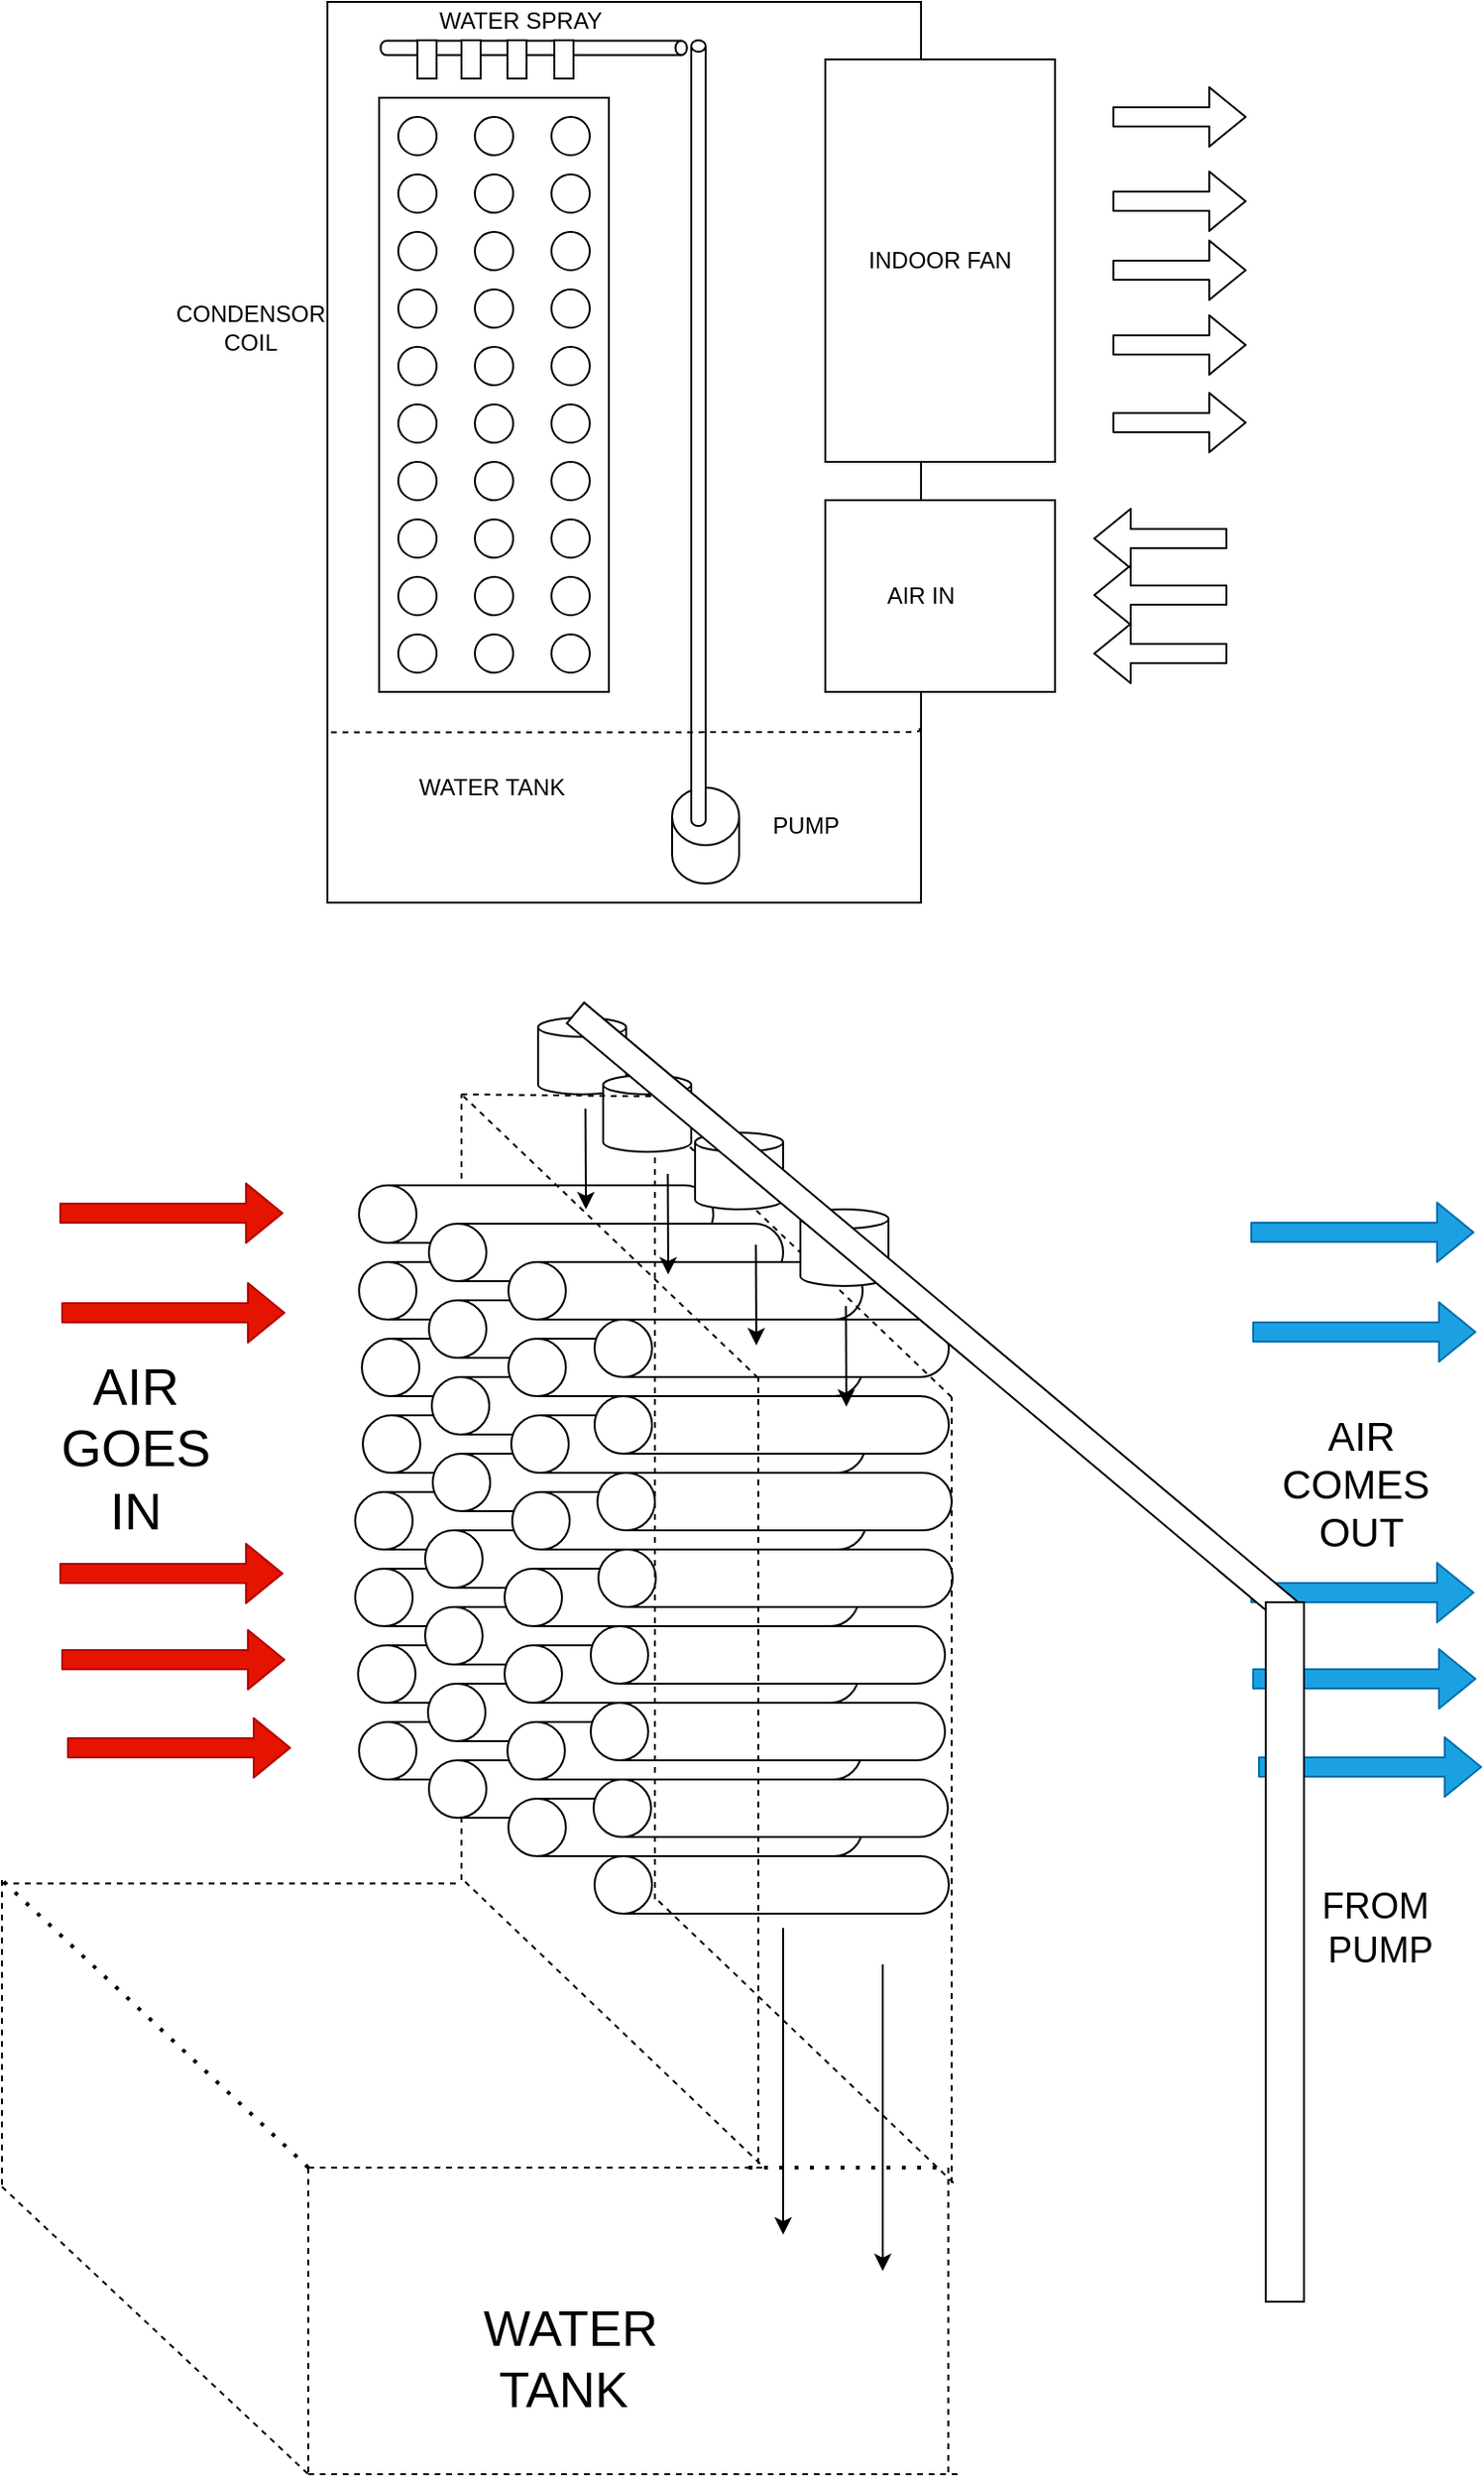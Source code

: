 <mxfile version="14.5.8" type="github">
  <diagram id="AyqP90zpoqItvcZnWmW6" name="Page-1">
    <mxGraphModel dx="1117" dy="799" grid="1" gridSize="10" guides="1" tooltips="1" connect="1" arrows="1" fold="1" page="1" pageScale="1" pageWidth="850" pageHeight="1100" math="0" shadow="0">
      <root>
        <mxCell id="0" />
        <mxCell id="1" parent="0" />
        <mxCell id="FmSPM2KVEhR57PtNCctB-158" value="" style="shape=flexArrow;endArrow=classic;html=1;fillColor=#1ba1e2;strokeColor=#006EAF;" edge="1" parent="1">
          <mxGeometry width="50" height="50" relative="1" as="geometry">
            <mxPoint x="692" y="712.0" as="sourcePoint" />
            <mxPoint x="809" y="712.0" as="targetPoint" />
          </mxGeometry>
        </mxCell>
        <mxCell id="FmSPM2KVEhR57PtNCctB-159" value="" style="shape=flexArrow;endArrow=classic;html=1;fillColor=#1ba1e2;strokeColor=#006EAF;" edge="1" parent="1">
          <mxGeometry width="50" height="50" relative="1" as="geometry">
            <mxPoint x="693" y="764.0" as="sourcePoint" />
            <mxPoint x="810" y="764.0" as="targetPoint" />
          </mxGeometry>
        </mxCell>
        <mxCell id="FmSPM2KVEhR57PtNCctB-160" value="" style="shape=flexArrow;endArrow=classic;html=1;fillColor=#1ba1e2;strokeColor=#006EAF;" edge="1" parent="1">
          <mxGeometry width="50" height="50" relative="1" as="geometry">
            <mxPoint x="692" y="900.0" as="sourcePoint" />
            <mxPoint x="809" y="900.0" as="targetPoint" />
          </mxGeometry>
        </mxCell>
        <mxCell id="FmSPM2KVEhR57PtNCctB-161" value="" style="shape=flexArrow;endArrow=classic;html=1;fillColor=#1ba1e2;strokeColor=#006EAF;" edge="1" parent="1">
          <mxGeometry width="50" height="50" relative="1" as="geometry">
            <mxPoint x="693" y="945.0" as="sourcePoint" />
            <mxPoint x="810" y="945.0" as="targetPoint" />
          </mxGeometry>
        </mxCell>
        <mxCell id="FmSPM2KVEhR57PtNCctB-162" value="" style="shape=flexArrow;endArrow=classic;html=1;fillColor=#1ba1e2;strokeColor=#006EAF;" edge="1" parent="1">
          <mxGeometry width="50" height="50" relative="1" as="geometry">
            <mxPoint x="696" y="991.0" as="sourcePoint" />
            <mxPoint x="813" y="991.0" as="targetPoint" />
          </mxGeometry>
        </mxCell>
        <mxCell id="FmSPM2KVEhR57PtNCctB-136" value="" style="endArrow=none;dashed=1;html=1;" edge="1" parent="1">
          <mxGeometry width="50" height="50" relative="1" as="geometry">
            <mxPoint x="280" y="1050" as="sourcePoint" />
            <mxPoint x="280" y="640" as="targetPoint" />
          </mxGeometry>
        </mxCell>
        <mxCell id="FmSPM2KVEhR57PtNCctB-103" value="" style="shape=cylinder3;whiteSpace=wrap;html=1;boundedLbl=1;backgroundOutline=1;size=15;rotation=-90;" vertex="1" parent="1">
          <mxGeometry x="304" y="610" width="30" height="185" as="geometry" />
        </mxCell>
        <mxCell id="FmSPM2KVEhR57PtNCctB-80" value="" style="rounded=0;whiteSpace=wrap;html=1;" vertex="1" parent="1">
          <mxGeometry x="247" y="90" width="10" height="20" as="geometry" />
        </mxCell>
        <mxCell id="FmSPM2KVEhR57PtNCctB-75" value="" style="rounded=0;whiteSpace=wrap;html=1;" vertex="1" parent="1">
          <mxGeometry x="210" y="70" width="310" height="470" as="geometry" />
        </mxCell>
        <mxCell id="FmSPM2KVEhR57PtNCctB-38" value="" style="group" vertex="1" connectable="0" parent="1">
          <mxGeometry x="237" y="120" width="193" height="340" as="geometry" />
        </mxCell>
        <mxCell id="FmSPM2KVEhR57PtNCctB-1" value="" style="rounded=0;whiteSpace=wrap;html=1;" vertex="1" parent="FmSPM2KVEhR57PtNCctB-38">
          <mxGeometry width="120" height="310" as="geometry" />
        </mxCell>
        <mxCell id="FmSPM2KVEhR57PtNCctB-2" value="" style="ellipse;whiteSpace=wrap;html=1;aspect=fixed;" vertex="1" parent="FmSPM2KVEhR57PtNCctB-38">
          <mxGeometry x="10" y="10" width="20" height="20" as="geometry" />
        </mxCell>
        <mxCell id="FmSPM2KVEhR57PtNCctB-3" value="" style="ellipse;whiteSpace=wrap;html=1;aspect=fixed;" vertex="1" parent="FmSPM2KVEhR57PtNCctB-38">
          <mxGeometry x="50" y="10" width="20" height="20" as="geometry" />
        </mxCell>
        <mxCell id="FmSPM2KVEhR57PtNCctB-4" value="" style="ellipse;whiteSpace=wrap;html=1;aspect=fixed;" vertex="1" parent="FmSPM2KVEhR57PtNCctB-38">
          <mxGeometry x="90" y="10" width="20" height="20" as="geometry" />
        </mxCell>
        <mxCell id="FmSPM2KVEhR57PtNCctB-5" value="" style="ellipse;whiteSpace=wrap;html=1;aspect=fixed;" vertex="1" parent="FmSPM2KVEhR57PtNCctB-38">
          <mxGeometry x="10" y="40" width="20" height="20" as="geometry" />
        </mxCell>
        <mxCell id="FmSPM2KVEhR57PtNCctB-6" value="" style="ellipse;whiteSpace=wrap;html=1;aspect=fixed;" vertex="1" parent="FmSPM2KVEhR57PtNCctB-38">
          <mxGeometry x="50" y="40" width="20" height="20" as="geometry" />
        </mxCell>
        <mxCell id="FmSPM2KVEhR57PtNCctB-7" value="" style="ellipse;whiteSpace=wrap;html=1;aspect=fixed;" vertex="1" parent="FmSPM2KVEhR57PtNCctB-38">
          <mxGeometry x="90" y="40" width="20" height="20" as="geometry" />
        </mxCell>
        <mxCell id="FmSPM2KVEhR57PtNCctB-8" value="" style="ellipse;whiteSpace=wrap;html=1;aspect=fixed;" vertex="1" parent="FmSPM2KVEhR57PtNCctB-38">
          <mxGeometry x="10" y="70" width="20" height="20" as="geometry" />
        </mxCell>
        <mxCell id="FmSPM2KVEhR57PtNCctB-9" value="" style="ellipse;whiteSpace=wrap;html=1;aspect=fixed;" vertex="1" parent="FmSPM2KVEhR57PtNCctB-38">
          <mxGeometry x="50" y="70" width="20" height="20" as="geometry" />
        </mxCell>
        <mxCell id="FmSPM2KVEhR57PtNCctB-10" value="" style="ellipse;whiteSpace=wrap;html=1;aspect=fixed;" vertex="1" parent="FmSPM2KVEhR57PtNCctB-38">
          <mxGeometry x="90" y="70" width="20" height="20" as="geometry" />
        </mxCell>
        <mxCell id="FmSPM2KVEhR57PtNCctB-11" value="" style="ellipse;whiteSpace=wrap;html=1;aspect=fixed;" vertex="1" parent="FmSPM2KVEhR57PtNCctB-38">
          <mxGeometry x="10" y="100" width="20" height="20" as="geometry" />
        </mxCell>
        <mxCell id="FmSPM2KVEhR57PtNCctB-12" value="" style="ellipse;whiteSpace=wrap;html=1;aspect=fixed;" vertex="1" parent="FmSPM2KVEhR57PtNCctB-38">
          <mxGeometry x="50" y="100" width="20" height="20" as="geometry" />
        </mxCell>
        <mxCell id="FmSPM2KVEhR57PtNCctB-13" value="" style="ellipse;whiteSpace=wrap;html=1;aspect=fixed;" vertex="1" parent="FmSPM2KVEhR57PtNCctB-38">
          <mxGeometry x="90" y="100" width="20" height="20" as="geometry" />
        </mxCell>
        <mxCell id="FmSPM2KVEhR57PtNCctB-14" value="" style="ellipse;whiteSpace=wrap;html=1;aspect=fixed;" vertex="1" parent="FmSPM2KVEhR57PtNCctB-38">
          <mxGeometry x="10" y="130" width="20" height="20" as="geometry" />
        </mxCell>
        <mxCell id="FmSPM2KVEhR57PtNCctB-15" value="" style="ellipse;whiteSpace=wrap;html=1;aspect=fixed;" vertex="1" parent="FmSPM2KVEhR57PtNCctB-38">
          <mxGeometry x="50" y="130" width="20" height="20" as="geometry" />
        </mxCell>
        <mxCell id="FmSPM2KVEhR57PtNCctB-16" value="" style="ellipse;whiteSpace=wrap;html=1;aspect=fixed;" vertex="1" parent="FmSPM2KVEhR57PtNCctB-38">
          <mxGeometry x="90" y="130" width="20" height="20" as="geometry" />
        </mxCell>
        <mxCell id="FmSPM2KVEhR57PtNCctB-17" value="" style="ellipse;whiteSpace=wrap;html=1;aspect=fixed;" vertex="1" parent="FmSPM2KVEhR57PtNCctB-38">
          <mxGeometry x="10" y="160" width="20" height="20" as="geometry" />
        </mxCell>
        <mxCell id="FmSPM2KVEhR57PtNCctB-18" value="" style="ellipse;whiteSpace=wrap;html=1;aspect=fixed;" vertex="1" parent="FmSPM2KVEhR57PtNCctB-38">
          <mxGeometry x="50" y="160" width="20" height="20" as="geometry" />
        </mxCell>
        <mxCell id="FmSPM2KVEhR57PtNCctB-19" value="" style="ellipse;whiteSpace=wrap;html=1;aspect=fixed;" vertex="1" parent="FmSPM2KVEhR57PtNCctB-38">
          <mxGeometry x="90" y="160" width="20" height="20" as="geometry" />
        </mxCell>
        <mxCell id="FmSPM2KVEhR57PtNCctB-20" value="" style="ellipse;whiteSpace=wrap;html=1;aspect=fixed;" vertex="1" parent="FmSPM2KVEhR57PtNCctB-38">
          <mxGeometry x="10" y="190" width="20" height="20" as="geometry" />
        </mxCell>
        <mxCell id="FmSPM2KVEhR57PtNCctB-21" value="" style="ellipse;whiteSpace=wrap;html=1;aspect=fixed;" vertex="1" parent="FmSPM2KVEhR57PtNCctB-38">
          <mxGeometry x="50" y="190" width="20" height="20" as="geometry" />
        </mxCell>
        <mxCell id="FmSPM2KVEhR57PtNCctB-22" value="" style="ellipse;whiteSpace=wrap;html=1;aspect=fixed;" vertex="1" parent="FmSPM2KVEhR57PtNCctB-38">
          <mxGeometry x="90" y="190" width="20" height="20" as="geometry" />
        </mxCell>
        <mxCell id="FmSPM2KVEhR57PtNCctB-23" value="" style="ellipse;whiteSpace=wrap;html=1;aspect=fixed;" vertex="1" parent="FmSPM2KVEhR57PtNCctB-38">
          <mxGeometry x="10" y="220" width="20" height="20" as="geometry" />
        </mxCell>
        <mxCell id="FmSPM2KVEhR57PtNCctB-24" value="" style="ellipse;whiteSpace=wrap;html=1;aspect=fixed;" vertex="1" parent="FmSPM2KVEhR57PtNCctB-38">
          <mxGeometry x="50" y="220" width="20" height="20" as="geometry" />
        </mxCell>
        <mxCell id="FmSPM2KVEhR57PtNCctB-25" value="" style="ellipse;whiteSpace=wrap;html=1;aspect=fixed;" vertex="1" parent="FmSPM2KVEhR57PtNCctB-38">
          <mxGeometry x="90" y="220" width="20" height="20" as="geometry" />
        </mxCell>
        <mxCell id="FmSPM2KVEhR57PtNCctB-26" value="" style="ellipse;whiteSpace=wrap;html=1;aspect=fixed;" vertex="1" parent="FmSPM2KVEhR57PtNCctB-38">
          <mxGeometry x="10" y="250" width="20" height="20" as="geometry" />
        </mxCell>
        <mxCell id="FmSPM2KVEhR57PtNCctB-27" value="" style="ellipse;whiteSpace=wrap;html=1;aspect=fixed;" vertex="1" parent="FmSPM2KVEhR57PtNCctB-38">
          <mxGeometry x="50" y="250" width="20" height="20" as="geometry" />
        </mxCell>
        <mxCell id="FmSPM2KVEhR57PtNCctB-28" value="" style="ellipse;whiteSpace=wrap;html=1;aspect=fixed;" vertex="1" parent="FmSPM2KVEhR57PtNCctB-38">
          <mxGeometry x="90" y="250" width="20" height="20" as="geometry" />
        </mxCell>
        <mxCell id="FmSPM2KVEhR57PtNCctB-29" value="" style="ellipse;whiteSpace=wrap;html=1;aspect=fixed;" vertex="1" parent="FmSPM2KVEhR57PtNCctB-38">
          <mxGeometry x="10" y="280" width="20" height="20" as="geometry" />
        </mxCell>
        <mxCell id="FmSPM2KVEhR57PtNCctB-30" value="" style="ellipse;whiteSpace=wrap;html=1;aspect=fixed;" vertex="1" parent="FmSPM2KVEhR57PtNCctB-38">
          <mxGeometry x="50" y="280" width="20" height="20" as="geometry" />
        </mxCell>
        <mxCell id="FmSPM2KVEhR57PtNCctB-31" value="" style="ellipse;whiteSpace=wrap;html=1;aspect=fixed;" vertex="1" parent="FmSPM2KVEhR57PtNCctB-38">
          <mxGeometry x="90" y="280" width="20" height="20" as="geometry" />
        </mxCell>
        <mxCell id="FmSPM2KVEhR57PtNCctB-76" value="" style="shape=cylinder3;whiteSpace=wrap;html=1;boundedLbl=1;backgroundOutline=1;size=15;" vertex="1" parent="1">
          <mxGeometry x="390" y="480" width="35" height="50" as="geometry" />
        </mxCell>
        <mxCell id="FmSPM2KVEhR57PtNCctB-77" value="" style="shape=cylinder3;whiteSpace=wrap;html=1;boundedLbl=1;backgroundOutline=1;size=3;" vertex="1" parent="1">
          <mxGeometry x="400" y="90" width="7.5" height="410" as="geometry" />
        </mxCell>
        <mxCell id="FmSPM2KVEhR57PtNCctB-78" value="" style="shape=cylinder3;whiteSpace=wrap;html=1;boundedLbl=1;backgroundOutline=1;size=3;rotation=90;" vertex="1" parent="1">
          <mxGeometry x="314" y="14" width="7.5" height="160" as="geometry" />
        </mxCell>
        <mxCell id="FmSPM2KVEhR57PtNCctB-79" value="" style="endArrow=none;dashed=1;html=1;exitX=0.006;exitY=0.811;exitDx=0;exitDy=0;exitPerimeter=0;entryX=0.997;entryY=0.806;entryDx=0;entryDy=0;entryPerimeter=0;" edge="1" parent="1" source="FmSPM2KVEhR57PtNCctB-75" target="FmSPM2KVEhR57PtNCctB-75">
          <mxGeometry width="50" height="50" relative="1" as="geometry">
            <mxPoint x="360" y="310" as="sourcePoint" />
            <mxPoint x="410" y="260" as="targetPoint" />
            <Array as="points">
              <mxPoint x="520" y="451" />
            </Array>
          </mxGeometry>
        </mxCell>
        <mxCell id="FmSPM2KVEhR57PtNCctB-81" value="" style="rounded=0;whiteSpace=wrap;html=1;" vertex="1" parent="1">
          <mxGeometry x="257" y="90" width="10" height="20" as="geometry" />
        </mxCell>
        <mxCell id="FmSPM2KVEhR57PtNCctB-82" value="" style="rounded=0;whiteSpace=wrap;html=1;" vertex="1" parent="1">
          <mxGeometry x="280" y="90" width="10" height="20" as="geometry" />
        </mxCell>
        <mxCell id="FmSPM2KVEhR57PtNCctB-83" value="" style="rounded=0;whiteSpace=wrap;html=1;" vertex="1" parent="1">
          <mxGeometry x="304" y="90" width="10" height="20" as="geometry" />
        </mxCell>
        <mxCell id="FmSPM2KVEhR57PtNCctB-84" value="" style="rounded=0;whiteSpace=wrap;html=1;" vertex="1" parent="1">
          <mxGeometry x="328.5" y="90" width="10" height="20" as="geometry" />
        </mxCell>
        <mxCell id="FmSPM2KVEhR57PtNCctB-85" value="INDOOR FAN" style="rounded=0;whiteSpace=wrap;html=1;" vertex="1" parent="1">
          <mxGeometry x="470" y="100" width="120" height="210" as="geometry" />
        </mxCell>
        <mxCell id="FmSPM2KVEhR57PtNCctB-86" value="WATER TANK" style="text;html=1;strokeColor=none;fillColor=none;align=center;verticalAlign=middle;whiteSpace=wrap;rounded=0;" vertex="1" parent="1">
          <mxGeometry x="242" y="470" width="108" height="20" as="geometry" />
        </mxCell>
        <mxCell id="FmSPM2KVEhR57PtNCctB-87" value="PUMP" style="text;html=1;strokeColor=none;fillColor=none;align=center;verticalAlign=middle;whiteSpace=wrap;rounded=0;" vertex="1" parent="1">
          <mxGeometry x="440" y="490" width="40" height="20" as="geometry" />
        </mxCell>
        <mxCell id="FmSPM2KVEhR57PtNCctB-88" value="WATER SPRAY" style="text;html=1;strokeColor=none;fillColor=none;align=center;verticalAlign=middle;whiteSpace=wrap;rounded=0;" vertex="1" parent="1">
          <mxGeometry x="242" y="70" width="138" height="20" as="geometry" />
        </mxCell>
        <mxCell id="FmSPM2KVEhR57PtNCctB-89" value="CONDENSOR COIL" style="text;html=1;strokeColor=none;fillColor=none;align=center;verticalAlign=middle;whiteSpace=wrap;rounded=0;" vertex="1" parent="1">
          <mxGeometry x="150" y="230" width="40" height="20" as="geometry" />
        </mxCell>
        <mxCell id="FmSPM2KVEhR57PtNCctB-90" value="" style="rounded=0;whiteSpace=wrap;html=1;" vertex="1" parent="1">
          <mxGeometry x="470" y="330" width="120" height="100" as="geometry" />
        </mxCell>
        <mxCell id="FmSPM2KVEhR57PtNCctB-91" value="" style="shape=flexArrow;endArrow=classic;html=1;" edge="1" parent="1">
          <mxGeometry width="50" height="50" relative="1" as="geometry">
            <mxPoint x="620" y="210" as="sourcePoint" />
            <mxPoint x="690" y="210" as="targetPoint" />
          </mxGeometry>
        </mxCell>
        <mxCell id="FmSPM2KVEhR57PtNCctB-92" value="" style="shape=flexArrow;endArrow=classic;html=1;" edge="1" parent="1">
          <mxGeometry width="50" height="50" relative="1" as="geometry">
            <mxPoint x="620" y="174" as="sourcePoint" />
            <mxPoint x="690" y="174" as="targetPoint" />
          </mxGeometry>
        </mxCell>
        <mxCell id="FmSPM2KVEhR57PtNCctB-93" value="" style="shape=flexArrow;endArrow=classic;html=1;" edge="1" parent="1">
          <mxGeometry width="50" height="50" relative="1" as="geometry">
            <mxPoint x="620" y="130" as="sourcePoint" />
            <mxPoint x="690" y="130" as="targetPoint" />
          </mxGeometry>
        </mxCell>
        <mxCell id="FmSPM2KVEhR57PtNCctB-94" value="" style="shape=flexArrow;endArrow=classic;html=1;" edge="1" parent="1">
          <mxGeometry width="50" height="50" relative="1" as="geometry">
            <mxPoint x="620" y="249" as="sourcePoint" />
            <mxPoint x="690" y="249" as="targetPoint" />
          </mxGeometry>
        </mxCell>
        <mxCell id="FmSPM2KVEhR57PtNCctB-96" value="" style="shape=flexArrow;endArrow=classic;html=1;" edge="1" parent="1">
          <mxGeometry width="50" height="50" relative="1" as="geometry">
            <mxPoint x="620" y="289.5" as="sourcePoint" />
            <mxPoint x="690" y="289.5" as="targetPoint" />
          </mxGeometry>
        </mxCell>
        <mxCell id="FmSPM2KVEhR57PtNCctB-97" value="" style="shape=flexArrow;endArrow=classic;html=1;" edge="1" parent="1">
          <mxGeometry width="50" height="50" relative="1" as="geometry">
            <mxPoint x="680" y="350" as="sourcePoint" />
            <mxPoint x="610" y="350" as="targetPoint" />
          </mxGeometry>
        </mxCell>
        <mxCell id="FmSPM2KVEhR57PtNCctB-98" value="" style="shape=flexArrow;endArrow=classic;html=1;" edge="1" parent="1">
          <mxGeometry width="50" height="50" relative="1" as="geometry">
            <mxPoint x="680" y="379.5" as="sourcePoint" />
            <mxPoint x="610" y="379.5" as="targetPoint" />
          </mxGeometry>
        </mxCell>
        <mxCell id="FmSPM2KVEhR57PtNCctB-99" value="" style="shape=flexArrow;endArrow=classic;html=1;" edge="1" parent="1">
          <mxGeometry width="50" height="50" relative="1" as="geometry">
            <mxPoint x="680" y="410" as="sourcePoint" />
            <mxPoint x="610" y="410" as="targetPoint" />
          </mxGeometry>
        </mxCell>
        <mxCell id="FmSPM2KVEhR57PtNCctB-100" value="AIR IN" style="text;html=1;strokeColor=none;fillColor=none;align=center;verticalAlign=middle;whiteSpace=wrap;rounded=0;" vertex="1" parent="1">
          <mxGeometry x="500" y="370" width="40" height="20" as="geometry" />
        </mxCell>
        <mxCell id="FmSPM2KVEhR57PtNCctB-104" value="" style="shape=cylinder3;whiteSpace=wrap;html=1;boundedLbl=1;backgroundOutline=1;size=15;rotation=-90;" vertex="1" parent="1">
          <mxGeometry x="304" y="650" width="30" height="185" as="geometry" />
        </mxCell>
        <mxCell id="FmSPM2KVEhR57PtNCctB-105" value="" style="shape=cylinder3;whiteSpace=wrap;html=1;boundedLbl=1;backgroundOutline=1;size=15;rotation=-90;" vertex="1" parent="1">
          <mxGeometry x="305.5" y="690" width="30" height="185" as="geometry" />
        </mxCell>
        <mxCell id="FmSPM2KVEhR57PtNCctB-106" value="" style="shape=cylinder3;whiteSpace=wrap;html=1;boundedLbl=1;backgroundOutline=1;size=15;rotation=-90;" vertex="1" parent="1">
          <mxGeometry x="306" y="730" width="30" height="185" as="geometry" />
        </mxCell>
        <mxCell id="FmSPM2KVEhR57PtNCctB-107" value="" style="shape=cylinder3;whiteSpace=wrap;html=1;boundedLbl=1;backgroundOutline=1;size=15;rotation=-90;" vertex="1" parent="1">
          <mxGeometry x="302" y="770" width="30" height="185" as="geometry" />
        </mxCell>
        <mxCell id="FmSPM2KVEhR57PtNCctB-108" value="" style="shape=cylinder3;whiteSpace=wrap;html=1;boundedLbl=1;backgroundOutline=1;size=15;rotation=-90;" vertex="1" parent="1">
          <mxGeometry x="302" y="810" width="30" height="185" as="geometry" />
        </mxCell>
        <mxCell id="FmSPM2KVEhR57PtNCctB-109" value="" style="shape=cylinder3;whiteSpace=wrap;html=1;boundedLbl=1;backgroundOutline=1;size=15;rotation=-90;" vertex="1" parent="1">
          <mxGeometry x="303.5" y="850" width="30" height="185" as="geometry" />
        </mxCell>
        <mxCell id="FmSPM2KVEhR57PtNCctB-110" value="" style="shape=cylinder3;whiteSpace=wrap;html=1;boundedLbl=1;backgroundOutline=1;size=15;rotation=-90;" vertex="1" parent="1">
          <mxGeometry x="304" y="890" width="30" height="185" as="geometry" />
        </mxCell>
        <mxCell id="FmSPM2KVEhR57PtNCctB-111" value="" style="shape=cylinder3;whiteSpace=wrap;html=1;boundedLbl=1;backgroundOutline=1;size=15;rotation=-90;" vertex="1" parent="1">
          <mxGeometry x="340.5" y="630" width="30" height="185" as="geometry" />
        </mxCell>
        <mxCell id="FmSPM2KVEhR57PtNCctB-112" value="" style="shape=cylinder3;whiteSpace=wrap;html=1;boundedLbl=1;backgroundOutline=1;size=15;rotation=-90;" vertex="1" parent="1">
          <mxGeometry x="340.5" y="670" width="30" height="185" as="geometry" />
        </mxCell>
        <mxCell id="FmSPM2KVEhR57PtNCctB-113" value="" style="shape=cylinder3;whiteSpace=wrap;html=1;boundedLbl=1;backgroundOutline=1;size=15;rotation=-90;" vertex="1" parent="1">
          <mxGeometry x="342" y="710" width="30" height="185" as="geometry" />
        </mxCell>
        <mxCell id="FmSPM2KVEhR57PtNCctB-114" value="" style="shape=cylinder3;whiteSpace=wrap;html=1;boundedLbl=1;backgroundOutline=1;size=15;rotation=-90;" vertex="1" parent="1">
          <mxGeometry x="342.5" y="750" width="30" height="185" as="geometry" />
        </mxCell>
        <mxCell id="FmSPM2KVEhR57PtNCctB-115" value="" style="shape=cylinder3;whiteSpace=wrap;html=1;boundedLbl=1;backgroundOutline=1;size=15;rotation=-90;" vertex="1" parent="1">
          <mxGeometry x="338.5" y="790" width="30" height="185" as="geometry" />
        </mxCell>
        <mxCell id="FmSPM2KVEhR57PtNCctB-116" value="" style="shape=cylinder3;whiteSpace=wrap;html=1;boundedLbl=1;backgroundOutline=1;size=15;rotation=-90;" vertex="1" parent="1">
          <mxGeometry x="338.5" y="830" width="30" height="185" as="geometry" />
        </mxCell>
        <mxCell id="FmSPM2KVEhR57PtNCctB-117" value="" style="shape=cylinder3;whiteSpace=wrap;html=1;boundedLbl=1;backgroundOutline=1;size=15;rotation=-90;" vertex="1" parent="1">
          <mxGeometry x="340" y="870" width="30" height="185" as="geometry" />
        </mxCell>
        <mxCell id="FmSPM2KVEhR57PtNCctB-118" value="" style="shape=cylinder3;whiteSpace=wrap;html=1;boundedLbl=1;backgroundOutline=1;size=15;rotation=-90;" vertex="1" parent="1">
          <mxGeometry x="340.5" y="910" width="30" height="185" as="geometry" />
        </mxCell>
        <mxCell id="FmSPM2KVEhR57PtNCctB-119" value="" style="shape=cylinder3;whiteSpace=wrap;html=1;boundedLbl=1;backgroundOutline=1;size=15;rotation=-90;" vertex="1" parent="1">
          <mxGeometry x="382" y="650" width="30" height="185" as="geometry" />
        </mxCell>
        <mxCell id="FmSPM2KVEhR57PtNCctB-120" value="" style="shape=cylinder3;whiteSpace=wrap;html=1;boundedLbl=1;backgroundOutline=1;size=15;rotation=-90;" vertex="1" parent="1">
          <mxGeometry x="382" y="690" width="30" height="185" as="geometry" />
        </mxCell>
        <mxCell id="FmSPM2KVEhR57PtNCctB-121" value="" style="shape=cylinder3;whiteSpace=wrap;html=1;boundedLbl=1;backgroundOutline=1;size=15;rotation=-90;" vertex="1" parent="1">
          <mxGeometry x="383.5" y="730" width="30" height="185" as="geometry" />
        </mxCell>
        <mxCell id="FmSPM2KVEhR57PtNCctB-122" value="" style="shape=cylinder3;whiteSpace=wrap;html=1;boundedLbl=1;backgroundOutline=1;size=15;rotation=-90;" vertex="1" parent="1">
          <mxGeometry x="384" y="770" width="30" height="185" as="geometry" />
        </mxCell>
        <mxCell id="FmSPM2KVEhR57PtNCctB-123" value="" style="shape=cylinder3;whiteSpace=wrap;html=1;boundedLbl=1;backgroundOutline=1;size=15;rotation=-90;" vertex="1" parent="1">
          <mxGeometry x="380" y="810" width="30" height="185" as="geometry" />
        </mxCell>
        <mxCell id="FmSPM2KVEhR57PtNCctB-124" value="" style="shape=cylinder3;whiteSpace=wrap;html=1;boundedLbl=1;backgroundOutline=1;size=15;rotation=-90;" vertex="1" parent="1">
          <mxGeometry x="380" y="850" width="30" height="185" as="geometry" />
        </mxCell>
        <mxCell id="FmSPM2KVEhR57PtNCctB-125" value="" style="shape=cylinder3;whiteSpace=wrap;html=1;boundedLbl=1;backgroundOutline=1;size=15;rotation=-90;" vertex="1" parent="1">
          <mxGeometry x="381.5" y="890" width="30" height="185" as="geometry" />
        </mxCell>
        <mxCell id="FmSPM2KVEhR57PtNCctB-126" value="" style="shape=cylinder3;whiteSpace=wrap;html=1;boundedLbl=1;backgroundOutline=1;size=15;rotation=-90;" vertex="1" parent="1">
          <mxGeometry x="382" y="930" width="30" height="185" as="geometry" />
        </mxCell>
        <mxCell id="FmSPM2KVEhR57PtNCctB-127" value="" style="shape=cylinder3;whiteSpace=wrap;html=1;boundedLbl=1;backgroundOutline=1;size=15;rotation=-90;" vertex="1" parent="1">
          <mxGeometry x="427" y="680" width="30" height="185" as="geometry" />
        </mxCell>
        <mxCell id="FmSPM2KVEhR57PtNCctB-128" value="" style="shape=cylinder3;whiteSpace=wrap;html=1;boundedLbl=1;backgroundOutline=1;size=15;rotation=-90;" vertex="1" parent="1">
          <mxGeometry x="427" y="720" width="30" height="185" as="geometry" />
        </mxCell>
        <mxCell id="FmSPM2KVEhR57PtNCctB-129" value="" style="shape=cylinder3;whiteSpace=wrap;html=1;boundedLbl=1;backgroundOutline=1;size=15;rotation=-90;" vertex="1" parent="1">
          <mxGeometry x="428.5" y="760" width="30" height="185" as="geometry" />
        </mxCell>
        <mxCell id="FmSPM2KVEhR57PtNCctB-130" value="" style="shape=cylinder3;whiteSpace=wrap;html=1;boundedLbl=1;backgroundOutline=1;size=15;rotation=-90;" vertex="1" parent="1">
          <mxGeometry x="429" y="800" width="30" height="185" as="geometry" />
        </mxCell>
        <mxCell id="FmSPM2KVEhR57PtNCctB-131" value="" style="shape=cylinder3;whiteSpace=wrap;html=1;boundedLbl=1;backgroundOutline=1;size=15;rotation=-90;" vertex="1" parent="1">
          <mxGeometry x="425" y="840" width="30" height="185" as="geometry" />
        </mxCell>
        <mxCell id="FmSPM2KVEhR57PtNCctB-132" value="" style="shape=cylinder3;whiteSpace=wrap;html=1;boundedLbl=1;backgroundOutline=1;size=15;rotation=-90;" vertex="1" parent="1">
          <mxGeometry x="425" y="880" width="30" height="185" as="geometry" />
        </mxCell>
        <mxCell id="FmSPM2KVEhR57PtNCctB-133" value="" style="shape=cylinder3;whiteSpace=wrap;html=1;boundedLbl=1;backgroundOutline=1;size=15;rotation=-90;" vertex="1" parent="1">
          <mxGeometry x="426.5" y="920" width="30" height="185" as="geometry" />
        </mxCell>
        <mxCell id="FmSPM2KVEhR57PtNCctB-134" value="" style="shape=cylinder3;whiteSpace=wrap;html=1;boundedLbl=1;backgroundOutline=1;size=15;rotation=-90;" vertex="1" parent="1">
          <mxGeometry x="427" y="960" width="30" height="185" as="geometry" />
        </mxCell>
        <mxCell id="FmSPM2KVEhR57PtNCctB-135" value="" style="endArrow=none;dashed=1;html=1;exitX=-0.017;exitY=0.462;exitDx=0;exitDy=0;exitPerimeter=0;" edge="1" parent="1" source="FmSPM2KVEhR57PtNCctB-127">
          <mxGeometry width="50" height="50" relative="1" as="geometry">
            <mxPoint x="360" y="890" as="sourcePoint" />
            <mxPoint x="280" y="640" as="targetPoint" />
          </mxGeometry>
        </mxCell>
        <mxCell id="FmSPM2KVEhR57PtNCctB-137" value="" style="endArrow=none;dashed=1;html=1;exitX=-0.017;exitY=0.462;exitDx=0;exitDy=0;exitPerimeter=0;" edge="1" parent="1">
          <mxGeometry width="50" height="50" relative="1" as="geometry">
            <mxPoint x="435.97" y="1198.01" as="sourcePoint" />
            <mxPoint x="281" y="1050" as="targetPoint" />
          </mxGeometry>
        </mxCell>
        <mxCell id="FmSPM2KVEhR57PtNCctB-138" value="" style="endArrow=none;dashed=1;html=1;" edge="1" parent="1">
          <mxGeometry width="50" height="50" relative="1" as="geometry">
            <mxPoint x="435" y="1198" as="sourcePoint" />
            <mxPoint x="435" y="788" as="targetPoint" />
          </mxGeometry>
        </mxCell>
        <mxCell id="FmSPM2KVEhR57PtNCctB-139" value="" style="endArrow=none;dashed=1;html=1;" edge="1" parent="1">
          <mxGeometry width="50" height="50" relative="1" as="geometry">
            <mxPoint x="381" y="1060" as="sourcePoint" />
            <mxPoint x="381" y="650" as="targetPoint" />
          </mxGeometry>
        </mxCell>
        <mxCell id="FmSPM2KVEhR57PtNCctB-140" value="" style="endArrow=none;dashed=1;html=1;exitX=-0.017;exitY=0.462;exitDx=0;exitDy=0;exitPerimeter=0;" edge="1" parent="1">
          <mxGeometry width="50" height="50" relative="1" as="geometry">
            <mxPoint x="535.97" y="798.01" as="sourcePoint" />
            <mxPoint x="381" y="650" as="targetPoint" />
          </mxGeometry>
        </mxCell>
        <mxCell id="FmSPM2KVEhR57PtNCctB-141" value="" style="endArrow=none;dashed=1;html=1;exitX=-0.017;exitY=0.462;exitDx=0;exitDy=0;exitPerimeter=0;" edge="1" parent="1">
          <mxGeometry width="50" height="50" relative="1" as="geometry">
            <mxPoint x="536.97" y="1208.01" as="sourcePoint" />
            <mxPoint x="382" y="1060" as="targetPoint" />
          </mxGeometry>
        </mxCell>
        <mxCell id="FmSPM2KVEhR57PtNCctB-142" value="" style="endArrow=none;dashed=1;html=1;" edge="1" parent="1">
          <mxGeometry width="50" height="50" relative="1" as="geometry">
            <mxPoint x="536" y="1208" as="sourcePoint" />
            <mxPoint x="536" y="798" as="targetPoint" />
          </mxGeometry>
        </mxCell>
        <mxCell id="FmSPM2KVEhR57PtNCctB-143" value="" style="shape=cylinder3;whiteSpace=wrap;html=1;boundedLbl=1;backgroundOutline=1;size=5;" vertex="1" parent="1">
          <mxGeometry x="320" y="600" width="46" height="40" as="geometry" />
        </mxCell>
        <mxCell id="FmSPM2KVEhR57PtNCctB-144" value="" style="shape=cylinder3;whiteSpace=wrap;html=1;boundedLbl=1;backgroundOutline=1;size=5;" vertex="1" parent="1">
          <mxGeometry x="354" y="630" width="46" height="40" as="geometry" />
        </mxCell>
        <mxCell id="FmSPM2KVEhR57PtNCctB-145" value="" style="shape=cylinder3;whiteSpace=wrap;html=1;boundedLbl=1;backgroundOutline=1;size=5;" vertex="1" parent="1">
          <mxGeometry x="402" y="660" width="46" height="40" as="geometry" />
        </mxCell>
        <mxCell id="FmSPM2KVEhR57PtNCctB-146" value="" style="shape=cylinder3;whiteSpace=wrap;html=1;boundedLbl=1;backgroundOutline=1;size=5;" vertex="1" parent="1">
          <mxGeometry x="457" y="700" width="46" height="40" as="geometry" />
        </mxCell>
        <mxCell id="FmSPM2KVEhR57PtNCctB-147" value="" style="shape=cylinder3;whiteSpace=wrap;html=1;boundedLbl=1;backgroundOutline=1;size=0;rotation=-50;" vertex="1" parent="1">
          <mxGeometry x="520.21" y="509.99" width="14.04" height="490" as="geometry" />
        </mxCell>
        <mxCell id="FmSPM2KVEhR57PtNCctB-148" value="" style="rounded=0;whiteSpace=wrap;html=1;" vertex="1" parent="1">
          <mxGeometry x="700" y="905" width="20" height="365" as="geometry" />
        </mxCell>
        <mxCell id="FmSPM2KVEhR57PtNCctB-149" value="&lt;font style=&quot;font-size: 19px&quot;&gt;FROM&amp;nbsp;&lt;br&gt;PUMP&lt;/font&gt;" style="text;html=1;strokeColor=none;fillColor=none;align=center;verticalAlign=middle;whiteSpace=wrap;rounded=0;" vertex="1" parent="1">
          <mxGeometry x="740" y="1065" width="40" height="20" as="geometry" />
        </mxCell>
        <mxCell id="FmSPM2KVEhR57PtNCctB-150" value="&lt;font style=&quot;font-size: 27px&quot;&gt;AIR GOES IN&lt;/font&gt;" style="text;html=1;strokeColor=none;fillColor=none;align=center;verticalAlign=middle;whiteSpace=wrap;rounded=0;" vertex="1" parent="1">
          <mxGeometry x="90" y="815" width="40" height="20" as="geometry" />
        </mxCell>
        <mxCell id="FmSPM2KVEhR57PtNCctB-151" value="&lt;font style=&quot;font-size: 21px&quot;&gt;AIR&lt;br&gt;COMES&amp;nbsp;&lt;br&gt;OUT&lt;/font&gt;" style="text;html=1;strokeColor=none;fillColor=none;align=center;verticalAlign=middle;whiteSpace=wrap;rounded=0;" vertex="1" parent="1">
          <mxGeometry x="730" y="832.5" width="40" height="20" as="geometry" />
        </mxCell>
        <mxCell id="FmSPM2KVEhR57PtNCctB-153" value="" style="shape=flexArrow;endArrow=classic;html=1;fillColor=#e51400;strokeColor=#B20000;" edge="1" parent="1">
          <mxGeometry width="50" height="50" relative="1" as="geometry">
            <mxPoint x="70" y="702" as="sourcePoint" />
            <mxPoint x="187" y="702" as="targetPoint" />
          </mxGeometry>
        </mxCell>
        <mxCell id="FmSPM2KVEhR57PtNCctB-154" value="" style="shape=flexArrow;endArrow=classic;html=1;fillColor=#e51400;strokeColor=#B20000;" edge="1" parent="1">
          <mxGeometry width="50" height="50" relative="1" as="geometry">
            <mxPoint x="71" y="754.0" as="sourcePoint" />
            <mxPoint x="188" y="754.0" as="targetPoint" />
          </mxGeometry>
        </mxCell>
        <mxCell id="FmSPM2KVEhR57PtNCctB-155" value="" style="shape=flexArrow;endArrow=classic;html=1;fillColor=#e51400;strokeColor=#B20000;" edge="1" parent="1">
          <mxGeometry width="50" height="50" relative="1" as="geometry">
            <mxPoint x="70" y="890.0" as="sourcePoint" />
            <mxPoint x="187" y="890.0" as="targetPoint" />
          </mxGeometry>
        </mxCell>
        <mxCell id="FmSPM2KVEhR57PtNCctB-156" value="" style="shape=flexArrow;endArrow=classic;html=1;fillColor=#e51400;strokeColor=#B20000;" edge="1" parent="1">
          <mxGeometry width="50" height="50" relative="1" as="geometry">
            <mxPoint x="71" y="935.0" as="sourcePoint" />
            <mxPoint x="188" y="935.0" as="targetPoint" />
          </mxGeometry>
        </mxCell>
        <mxCell id="FmSPM2KVEhR57PtNCctB-157" value="" style="shape=flexArrow;endArrow=classic;html=1;fillColor=#e51400;strokeColor=#B20000;" edge="1" parent="1">
          <mxGeometry width="50" height="50" relative="1" as="geometry">
            <mxPoint x="74" y="981.0" as="sourcePoint" />
            <mxPoint x="191" y="981.0" as="targetPoint" />
          </mxGeometry>
        </mxCell>
        <mxCell id="FmSPM2KVEhR57PtNCctB-163" value="" style="endArrow=none;dashed=1;html=1;entryX=0.051;entryY=0.123;entryDx=0;entryDy=0;entryPerimeter=0;" edge="1" parent="1" target="FmSPM2KVEhR57PtNCctB-147">
          <mxGeometry width="50" height="50" relative="1" as="geometry">
            <mxPoint x="280" y="640" as="sourcePoint" />
            <mxPoint x="470" y="620" as="targetPoint" />
          </mxGeometry>
        </mxCell>
        <mxCell id="FmSPM2KVEhR57PtNCctB-164" value="" style="endArrow=none;dashed=1;html=1;dashPattern=1 3;strokeWidth=2;" edge="1" parent="1">
          <mxGeometry width="50" height="50" relative="1" as="geometry">
            <mxPoint x="430" y="1200" as="sourcePoint" />
            <mxPoint x="530" y="1200" as="targetPoint" />
          </mxGeometry>
        </mxCell>
        <mxCell id="FmSPM2KVEhR57PtNCctB-165" value="" style="endArrow=classic;html=1;exitX=1;exitY=0;exitDx=0;exitDy=131.25;exitPerimeter=0;" edge="1" parent="1">
          <mxGeometry width="50" height="50" relative="1" as="geometry">
            <mxPoint x="480.75" y="750.5" as="sourcePoint" />
            <mxPoint x="481" y="803" as="targetPoint" />
          </mxGeometry>
        </mxCell>
        <mxCell id="FmSPM2KVEhR57PtNCctB-166" value="" style="endArrow=classic;html=1;exitX=1;exitY=0;exitDx=0;exitDy=131.25;exitPerimeter=0;" edge="1" parent="1">
          <mxGeometry width="50" height="50" relative="1" as="geometry">
            <mxPoint x="433.75" y="718.5" as="sourcePoint" />
            <mxPoint x="434" y="771" as="targetPoint" />
          </mxGeometry>
        </mxCell>
        <mxCell id="FmSPM2KVEhR57PtNCctB-167" value="" style="endArrow=classic;html=1;exitX=1;exitY=0;exitDx=0;exitDy=131.25;exitPerimeter=0;" edge="1" parent="1">
          <mxGeometry width="50" height="50" relative="1" as="geometry">
            <mxPoint x="387.75" y="681.5" as="sourcePoint" />
            <mxPoint x="388.0" y="734" as="targetPoint" />
          </mxGeometry>
        </mxCell>
        <mxCell id="FmSPM2KVEhR57PtNCctB-168" value="" style="endArrow=classic;html=1;exitX=1;exitY=0;exitDx=0;exitDy=131.25;exitPerimeter=0;" edge="1" parent="1">
          <mxGeometry width="50" height="50" relative="1" as="geometry">
            <mxPoint x="344.75" y="647.5" as="sourcePoint" />
            <mxPoint x="345.0" y="700" as="targetPoint" />
          </mxGeometry>
        </mxCell>
        <mxCell id="FmSPM2KVEhR57PtNCctB-169" value="" style="endArrow=none;dashed=1;html=1;" edge="1" parent="1">
          <mxGeometry width="50" height="50" relative="1" as="geometry">
            <mxPoint x="200" y="1200" as="sourcePoint" />
            <mxPoint x="440" y="1200" as="targetPoint" />
          </mxGeometry>
        </mxCell>
        <mxCell id="FmSPM2KVEhR57PtNCctB-170" value="" style="endArrow=none;dashed=1;html=1;" edge="1" parent="1">
          <mxGeometry width="50" height="50" relative="1" as="geometry">
            <mxPoint x="40" y="1051.79" as="sourcePoint" />
            <mxPoint x="280" y="1051.79" as="targetPoint" />
          </mxGeometry>
        </mxCell>
        <mxCell id="FmSPM2KVEhR57PtNCctB-171" value="" style="endArrow=none;dashed=1;html=1;dashPattern=1 3;strokeWidth=2;" edge="1" parent="1">
          <mxGeometry width="50" height="50" relative="1" as="geometry">
            <mxPoint x="200" y="1200" as="sourcePoint" />
            <mxPoint x="40" y="1050" as="targetPoint" />
          </mxGeometry>
        </mxCell>
        <mxCell id="FmSPM2KVEhR57PtNCctB-172" value="" style="endArrow=none;dashed=1;html=1;" edge="1" parent="1">
          <mxGeometry width="50" height="50" relative="1" as="geometry">
            <mxPoint x="200" y="1200" as="sourcePoint" />
            <mxPoint x="200" y="1360" as="targetPoint" />
          </mxGeometry>
        </mxCell>
        <mxCell id="FmSPM2KVEhR57PtNCctB-173" value="" style="endArrow=none;dashed=1;html=1;" edge="1" parent="1">
          <mxGeometry width="50" height="50" relative="1" as="geometry">
            <mxPoint x="40" y="1050" as="sourcePoint" />
            <mxPoint x="40" y="1210" as="targetPoint" />
          </mxGeometry>
        </mxCell>
        <mxCell id="FmSPM2KVEhR57PtNCctB-174" value="" style="endArrow=none;dashed=1;html=1;" edge="1" parent="1">
          <mxGeometry width="50" height="50" relative="1" as="geometry">
            <mxPoint x="534.25" y="1200" as="sourcePoint" />
            <mxPoint x="534.25" y="1360" as="targetPoint" />
          </mxGeometry>
        </mxCell>
        <mxCell id="FmSPM2KVEhR57PtNCctB-175" value="" style="endArrow=none;dashed=1;html=1;" edge="1" parent="1">
          <mxGeometry width="50" height="50" relative="1" as="geometry">
            <mxPoint x="40" y="1210" as="sourcePoint" />
            <mxPoint x="200" y="1360" as="targetPoint" />
          </mxGeometry>
        </mxCell>
        <mxCell id="FmSPM2KVEhR57PtNCctB-176" value="" style="endArrow=none;dashed=1;html=1;" edge="1" parent="1">
          <mxGeometry width="50" height="50" relative="1" as="geometry">
            <mxPoint x="200" y="1360" as="sourcePoint" />
            <mxPoint x="540" y="1360" as="targetPoint" />
          </mxGeometry>
        </mxCell>
        <mxCell id="FmSPM2KVEhR57PtNCctB-177" value="&lt;font style=&quot;font-size: 26px&quot;&gt;WATER TANK&amp;nbsp;&lt;/font&gt;" style="text;html=1;strokeColor=none;fillColor=none;align=center;verticalAlign=middle;whiteSpace=wrap;rounded=0;" vertex="1" parent="1">
          <mxGeometry x="274" y="1290" width="126" height="20" as="geometry" />
        </mxCell>
        <mxCell id="FmSPM2KVEhR57PtNCctB-178" value="" style="endArrow=classic;html=1;" edge="1" parent="1">
          <mxGeometry width="50" height="50" relative="1" as="geometry">
            <mxPoint x="500" y="1094" as="sourcePoint" />
            <mxPoint x="500" y="1254" as="targetPoint" />
          </mxGeometry>
        </mxCell>
        <mxCell id="FmSPM2KVEhR57PtNCctB-179" value="" style="endArrow=classic;html=1;" edge="1" parent="1">
          <mxGeometry width="50" height="50" relative="1" as="geometry">
            <mxPoint x="448" y="1075" as="sourcePoint" />
            <mxPoint x="448" y="1235" as="targetPoint" />
          </mxGeometry>
        </mxCell>
      </root>
    </mxGraphModel>
  </diagram>
</mxfile>
